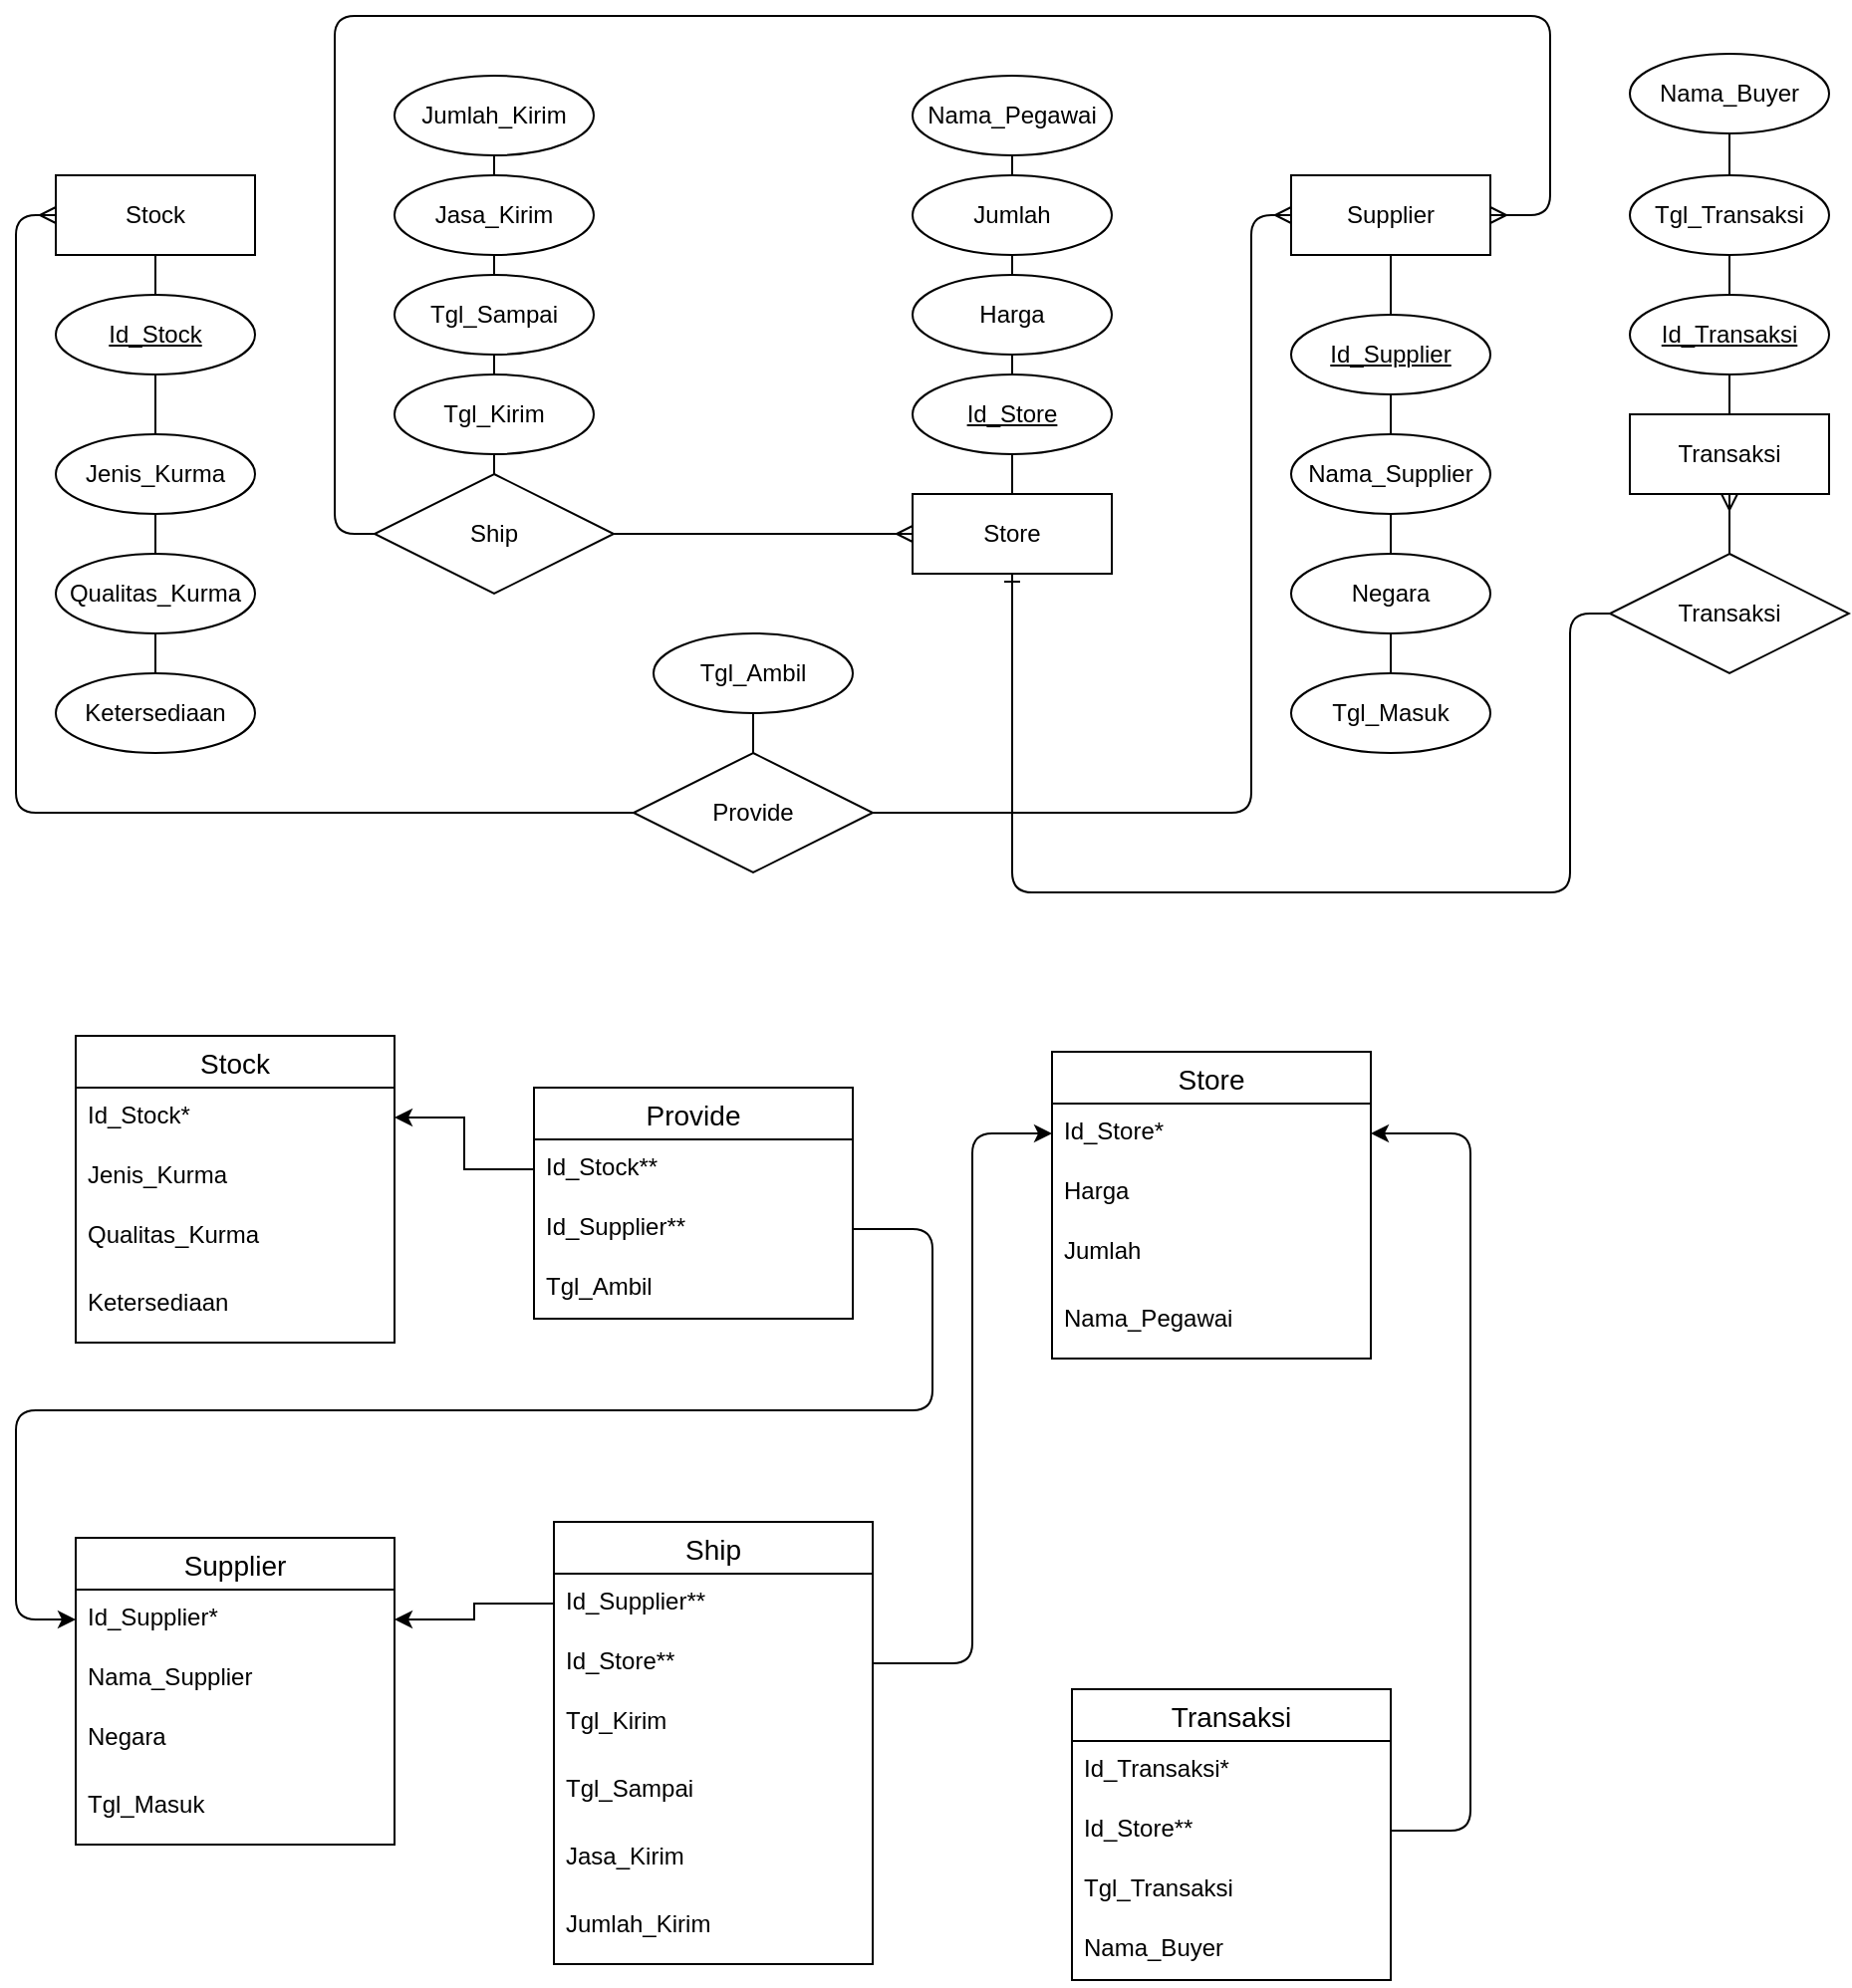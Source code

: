 <mxfile version="14.6.9" type="device"><diagram id="KUfPyJ750ZyNFwixVjuL" name="Page-1"><mxGraphModel dx="1967" dy="823" grid="1" gridSize="10" guides="1" tooltips="1" connect="1" arrows="1" fold="1" page="1" pageScale="1" pageWidth="850" pageHeight="1100" math="0" shadow="0"><root><mxCell id="0"/><mxCell id="1" parent="0"/><mxCell id="P723FpoUituXrHKXoF49-1" value="Supplier" style="whiteSpace=wrap;html=1;align=center;" parent="1" vertex="1"><mxGeometry x="-170" y="141" width="100" height="40" as="geometry"/></mxCell><mxCell id="P723FpoUituXrHKXoF49-2" value="Stock" style="whiteSpace=wrap;html=1;align=center;" parent="1" vertex="1"><mxGeometry x="-790" y="141" width="100" height="40" as="geometry"/></mxCell><mxCell id="P723FpoUituXrHKXoF49-3" value="Store" style="whiteSpace=wrap;html=1;align=center;" parent="1" vertex="1"><mxGeometry x="-360" y="301" width="100" height="40" as="geometry"/></mxCell><mxCell id="P723FpoUituXrHKXoF49-4" value="Id_Supplier" style="ellipse;whiteSpace=wrap;html=1;align=center;fontStyle=4;" parent="1" vertex="1"><mxGeometry x="-170" y="211" width="100" height="40" as="geometry"/></mxCell><mxCell id="P723FpoUituXrHKXoF49-5" value="Id_Store" style="ellipse;whiteSpace=wrap;html=1;align=center;fontStyle=4;" parent="1" vertex="1"><mxGeometry x="-360" y="241" width="100" height="40" as="geometry"/></mxCell><mxCell id="P723FpoUituXrHKXoF49-6" value="Id_Stock" style="ellipse;whiteSpace=wrap;html=1;align=center;fontStyle=4;" parent="1" vertex="1"><mxGeometry x="-790" y="201" width="100" height="40" as="geometry"/></mxCell><mxCell id="P723FpoUituXrHKXoF49-7" value="Ship" style="shape=rhombus;perimeter=rhombusPerimeter;whiteSpace=wrap;html=1;align=center;" parent="1" vertex="1"><mxGeometry x="-630" y="291" width="120" height="60" as="geometry"/></mxCell><mxCell id="P723FpoUituXrHKXoF49-8" value="Nama_Supplier" style="ellipse;whiteSpace=wrap;html=1;align=center;" parent="1" vertex="1"><mxGeometry x="-170" y="271" width="100" height="40" as="geometry"/></mxCell><mxCell id="P723FpoUituXrHKXoF49-9" value="Negara" style="ellipse;whiteSpace=wrap;html=1;align=center;" parent="1" vertex="1"><mxGeometry x="-170" y="331" width="100" height="40" as="geometry"/></mxCell><mxCell id="P723FpoUituXrHKXoF49-10" value="Tgl_Masuk" style="ellipse;whiteSpace=wrap;html=1;align=center;" parent="1" vertex="1"><mxGeometry x="-170" y="391" width="100" height="40" as="geometry"/></mxCell><mxCell id="P723FpoUituXrHKXoF49-11" value="Jenis_Kurma" style="ellipse;whiteSpace=wrap;html=1;align=center;" parent="1" vertex="1"><mxGeometry x="-790" y="271" width="100" height="40" as="geometry"/></mxCell><mxCell id="P723FpoUituXrHKXoF49-12" value="Tgl_Kirim" style="ellipse;whiteSpace=wrap;html=1;align=center;" parent="1" vertex="1"><mxGeometry x="-620" y="241" width="100" height="40" as="geometry"/></mxCell><mxCell id="P723FpoUituXrHKXoF49-15" value="Tgl_Sampai" style="ellipse;whiteSpace=wrap;html=1;align=center;" parent="1" vertex="1"><mxGeometry x="-620" y="191" width="100" height="40" as="geometry"/></mxCell><mxCell id="P723FpoUituXrHKXoF49-16" value="Jasa_Kirim" style="ellipse;whiteSpace=wrap;html=1;align=center;" parent="1" vertex="1"><mxGeometry x="-620" y="141" width="100" height="40" as="geometry"/></mxCell><mxCell id="P723FpoUituXrHKXoF49-17" value="Jumlah_Kirim" style="ellipse;whiteSpace=wrap;html=1;align=center;" parent="1" vertex="1"><mxGeometry x="-620" y="91" width="100" height="40" as="geometry"/></mxCell><mxCell id="P723FpoUituXrHKXoF49-18" value="Qualitas_Kurma" style="ellipse;whiteSpace=wrap;html=1;align=center;" parent="1" vertex="1"><mxGeometry x="-790" y="331" width="100" height="40" as="geometry"/></mxCell><mxCell id="P723FpoUituXrHKXoF49-19" value="Ketersediaan" style="ellipse;whiteSpace=wrap;html=1;align=center;" parent="1" vertex="1"><mxGeometry x="-790" y="391" width="100" height="40" as="geometry"/></mxCell><mxCell id="P723FpoUituXrHKXoF49-21" value="Harga" style="ellipse;whiteSpace=wrap;html=1;align=center;" parent="1" vertex="1"><mxGeometry x="-360" y="191" width="100" height="40" as="geometry"/></mxCell><mxCell id="P723FpoUituXrHKXoF49-22" value="Jumlah" style="ellipse;whiteSpace=wrap;html=1;align=center;" parent="1" vertex="1"><mxGeometry x="-360" y="141" width="100" height="40" as="geometry"/></mxCell><mxCell id="P723FpoUituXrHKXoF49-25" value="Nama_Pegawai" style="ellipse;whiteSpace=wrap;html=1;align=center;" parent="1" vertex="1"><mxGeometry x="-360" y="91" width="100" height="40" as="geometry"/></mxCell><mxCell id="P723FpoUituXrHKXoF49-26" value="Transaksi" style="whiteSpace=wrap;html=1;align=center;" parent="1" vertex="1"><mxGeometry y="261" width="100" height="40" as="geometry"/></mxCell><mxCell id="P723FpoUituXrHKXoF49-29" value="" style="endArrow=none;html=1;rounded=0;exitX=0.5;exitY=0;exitDx=0;exitDy=0;entryX=0.5;entryY=1;entryDx=0;entryDy=0;" parent="1" source="P723FpoUituXrHKXoF49-4" target="P723FpoUituXrHKXoF49-1" edge="1"><mxGeometry relative="1" as="geometry"><mxPoint x="110" y="261" as="sourcePoint"/><mxPoint x="270" y="261" as="targetPoint"/></mxGeometry></mxCell><mxCell id="P723FpoUituXrHKXoF49-31" value="" style="endArrow=none;html=1;rounded=0;exitX=0.5;exitY=1;exitDx=0;exitDy=0;entryX=0.5;entryY=0;entryDx=0;entryDy=0;" parent="1" source="P723FpoUituXrHKXoF49-4" target="P723FpoUituXrHKXoF49-8" edge="1"><mxGeometry relative="1" as="geometry"><mxPoint x="110" y="261" as="sourcePoint"/><mxPoint x="270" y="261" as="targetPoint"/></mxGeometry></mxCell><mxCell id="P723FpoUituXrHKXoF49-32" value="" style="endArrow=none;html=1;rounded=0;exitX=0.5;exitY=1;exitDx=0;exitDy=0;entryX=0.5;entryY=0;entryDx=0;entryDy=0;" parent="1" source="P723FpoUituXrHKXoF49-8" target="P723FpoUituXrHKXoF49-9" edge="1"><mxGeometry relative="1" as="geometry"><mxPoint x="-110" y="261" as="sourcePoint"/><mxPoint x="-110" y="281" as="targetPoint"/></mxGeometry></mxCell><mxCell id="P723FpoUituXrHKXoF49-33" value="" style="endArrow=none;html=1;rounded=0;exitX=0.5;exitY=1;exitDx=0;exitDy=0;entryX=0.5;entryY=0;entryDx=0;entryDy=0;" parent="1" source="P723FpoUituXrHKXoF49-9" target="P723FpoUituXrHKXoF49-10" edge="1"><mxGeometry relative="1" as="geometry"><mxPoint x="110" y="331" as="sourcePoint"/><mxPoint x="270" y="331" as="targetPoint"/></mxGeometry></mxCell><mxCell id="P723FpoUituXrHKXoF49-34" value="" style="endArrow=none;html=1;rounded=0;exitX=0.5;exitY=0;exitDx=0;exitDy=0;entryX=0.5;entryY=1;entryDx=0;entryDy=0;" parent="1" source="P723FpoUituXrHKXoF49-7" target="P723FpoUituXrHKXoF49-12" edge="1"><mxGeometry relative="1" as="geometry"><mxPoint x="370" y="201" as="sourcePoint"/><mxPoint x="530" y="201" as="targetPoint"/></mxGeometry></mxCell><mxCell id="P723FpoUituXrHKXoF49-35" value="" style="endArrow=none;html=1;rounded=0;entryX=0.5;entryY=0;entryDx=0;entryDy=0;exitX=0.5;exitY=1;exitDx=0;exitDy=0;" parent="1" source="P723FpoUituXrHKXoF49-16" target="P723FpoUituXrHKXoF49-15" edge="1"><mxGeometry relative="1" as="geometry"><mxPoint x="220" y="251" as="sourcePoint"/><mxPoint x="230.0" y="221" as="targetPoint"/></mxGeometry></mxCell><mxCell id="P723FpoUituXrHKXoF49-36" value="" style="endArrow=none;html=1;rounded=0;exitX=0.5;exitY=1;exitDx=0;exitDy=0;entryX=0.5;entryY=0;entryDx=0;entryDy=0;" parent="1" source="P723FpoUituXrHKXoF49-15" target="P723FpoUituXrHKXoF49-12" edge="1"><mxGeometry relative="1" as="geometry"><mxPoint x="240.0" y="211" as="sourcePoint"/><mxPoint x="240.0" y="231" as="targetPoint"/></mxGeometry></mxCell><mxCell id="P723FpoUituXrHKXoF49-37" value="" style="endArrow=none;html=1;rounded=0;exitX=0.5;exitY=1;exitDx=0;exitDy=0;entryX=0.5;entryY=0;entryDx=0;entryDy=0;" parent="1" source="P723FpoUituXrHKXoF49-2" target="P723FpoUituXrHKXoF49-6" edge="1"><mxGeometry relative="1" as="geometry"><mxPoint x="-690" y="201" as="sourcePoint"/><mxPoint x="-530" y="201" as="targetPoint"/></mxGeometry></mxCell><mxCell id="P723FpoUituXrHKXoF49-38" value="" style="endArrow=none;html=1;rounded=0;exitX=0.5;exitY=1;exitDx=0;exitDy=0;entryX=0.5;entryY=0;entryDx=0;entryDy=0;" parent="1" source="P723FpoUituXrHKXoF49-6" target="P723FpoUituXrHKXoF49-11" edge="1"><mxGeometry relative="1" as="geometry"><mxPoint x="-730" y="191" as="sourcePoint"/><mxPoint x="-730" y="211" as="targetPoint"/></mxGeometry></mxCell><mxCell id="P723FpoUituXrHKXoF49-39" value="" style="endArrow=none;html=1;rounded=0;exitX=0.5;exitY=1;exitDx=0;exitDy=0;entryX=0.5;entryY=0;entryDx=0;entryDy=0;" parent="1" source="P723FpoUituXrHKXoF49-11" target="P723FpoUituXrHKXoF49-18" edge="1"><mxGeometry relative="1" as="geometry"><mxPoint x="-730" y="251" as="sourcePoint"/><mxPoint x="-730" y="281" as="targetPoint"/></mxGeometry></mxCell><mxCell id="P723FpoUituXrHKXoF49-40" value="" style="endArrow=none;html=1;rounded=0;entryX=0.5;entryY=0;entryDx=0;entryDy=0;" parent="1" target="P723FpoUituXrHKXoF49-19" edge="1"><mxGeometry relative="1" as="geometry"><mxPoint x="-740" y="371" as="sourcePoint"/><mxPoint x="-720" y="291" as="targetPoint"/></mxGeometry></mxCell><mxCell id="P723FpoUituXrHKXoF49-41" value="" style="endArrow=none;html=1;rounded=0;exitX=0.5;exitY=0;exitDx=0;exitDy=0;entryX=0.5;entryY=1;entryDx=0;entryDy=0;" parent="1" source="P723FpoUituXrHKXoF49-3" target="P723FpoUituXrHKXoF49-5" edge="1"><mxGeometry relative="1" as="geometry"><mxPoint x="710" y="261" as="sourcePoint"/><mxPoint x="-290" y="251" as="targetPoint"/></mxGeometry></mxCell><mxCell id="P723FpoUituXrHKXoF49-42" value="" style="endArrow=none;html=1;rounded=0;entryX=0.5;entryY=1;entryDx=0;entryDy=0;exitX=0.5;exitY=0;exitDx=0;exitDy=0;" parent="1" source="P723FpoUituXrHKXoF49-5" target="P723FpoUituXrHKXoF49-21" edge="1"><mxGeometry relative="1" as="geometry"><mxPoint x="640" y="251" as="sourcePoint"/><mxPoint x="650" y="221" as="targetPoint"/></mxGeometry></mxCell><mxCell id="P723FpoUituXrHKXoF49-43" value="" style="endArrow=none;html=1;rounded=0;entryX=0.5;entryY=1;entryDx=0;entryDy=0;exitX=0.5;exitY=0;exitDx=0;exitDy=0;" parent="1" source="P723FpoUituXrHKXoF49-21" target="P723FpoUituXrHKXoF49-22" edge="1"><mxGeometry relative="1" as="geometry"><mxPoint x="-310" y="101" as="sourcePoint"/><mxPoint x="660" y="231" as="targetPoint"/></mxGeometry></mxCell><mxCell id="P723FpoUituXrHKXoF49-45" value="" style="endArrow=none;html=1;rounded=0;entryX=0.5;entryY=1;entryDx=0;entryDy=0;exitX=0.5;exitY=0;exitDx=0;exitDy=0;" parent="1" source="P723FpoUituXrHKXoF49-22" target="P723FpoUituXrHKXoF49-25" edge="1"><mxGeometry relative="1" as="geometry"><mxPoint x="550" y="221" as="sourcePoint"/><mxPoint x="550" y="251" as="targetPoint"/></mxGeometry></mxCell><mxCell id="P723FpoUituXrHKXoF49-46" value="" style="endArrow=none;html=1;rounded=0;exitX=0.5;exitY=1;exitDx=0;exitDy=0;entryX=0.5;entryY=0;entryDx=0;entryDy=0;" parent="1" source="ccdMirFlTJzHj4B6wbdI-1" target="P723FpoUituXrHKXoF49-26" edge="1"><mxGeometry relative="1" as="geometry"><mxPoint x="1090.0" y="201.0" as="sourcePoint"/><mxPoint x="170" y="151" as="targetPoint"/></mxGeometry></mxCell><mxCell id="P723FpoUituXrHKXoF49-47" value="Nama_Buyer" style="ellipse;whiteSpace=wrap;html=1;align=center;" parent="1" vertex="1"><mxGeometry y="80" width="100" height="40" as="geometry"/></mxCell><mxCell id="P723FpoUituXrHKXoF49-51" value="" style="endArrow=none;html=1;rounded=0;entryX=0.5;entryY=0;entryDx=0;entryDy=0;exitX=0.5;exitY=1;exitDx=0;exitDy=0;" parent="1" source="P723FpoUituXrHKXoF49-17" target="P723FpoUituXrHKXoF49-16" edge="1"><mxGeometry relative="1" as="geometry"><mxPoint x="-410" y="41" as="sourcePoint"/><mxPoint x="360" y="301" as="targetPoint"/></mxGeometry></mxCell><mxCell id="P723FpoUituXrHKXoF49-52" value="Provide" style="shape=rhombus;perimeter=rhombusPerimeter;whiteSpace=wrap;html=1;align=center;" parent="1" vertex="1"><mxGeometry x="-500" y="431" width="120" height="60" as="geometry"/></mxCell><mxCell id="P723FpoUituXrHKXoF49-53" value="Tgl_Ambil" style="ellipse;whiteSpace=wrap;html=1;align=center;" parent="1" vertex="1"><mxGeometry x="-490" y="371" width="100" height="40" as="geometry"/></mxCell><mxCell id="P723FpoUituXrHKXoF49-54" value="" style="endArrow=none;html=1;rounded=0;exitX=0.5;exitY=0;exitDx=0;exitDy=0;entryX=0.5;entryY=1;entryDx=0;entryDy=0;" parent="1" source="P723FpoUituXrHKXoF49-52" target="P723FpoUituXrHKXoF49-53" edge="1"><mxGeometry relative="1" as="geometry"><mxPoint x="-260" y="251" as="sourcePoint"/><mxPoint x="-100" y="251" as="targetPoint"/></mxGeometry></mxCell><mxCell id="P723FpoUituXrHKXoF49-55" value="" style="fontSize=12;html=1;endArrow=ERmany;endFill=0;entryX=0;entryY=0.5;entryDx=0;entryDy=0;exitX=1;exitY=0.5;exitDx=0;exitDy=0;" parent="1" source="P723FpoUituXrHKXoF49-52" target="P723FpoUituXrHKXoF49-1" edge="1"><mxGeometry width="100" height="100" relative="1" as="geometry"><mxPoint x="-230" y="301" as="sourcePoint"/><mxPoint x="-130" y="201" as="targetPoint"/><Array as="points"><mxPoint x="-190" y="461"/><mxPoint x="-190" y="311"/><mxPoint x="-190" y="161"/></Array></mxGeometry></mxCell><mxCell id="P723FpoUituXrHKXoF49-57" value="" style="fontSize=12;html=1;endArrow=ERmany;entryX=0;entryY=0.5;entryDx=0;entryDy=0;exitX=1;exitY=0.5;exitDx=0;exitDy=0;" parent="1" source="P723FpoUituXrHKXoF49-7" target="P723FpoUituXrHKXoF49-3" edge="1"><mxGeometry width="100" height="100" relative="1" as="geometry"><mxPoint x="180" y="331" as="sourcePoint"/><mxPoint x="280" y="231" as="targetPoint"/></mxGeometry></mxCell><mxCell id="P723FpoUituXrHKXoF49-58" value="" style="fontSize=12;html=1;endArrow=ERmany;entryX=1;entryY=0.5;entryDx=0;entryDy=0;exitX=0;exitY=0.5;exitDx=0;exitDy=0;" parent="1" source="P723FpoUituXrHKXoF49-7" target="P723FpoUituXrHKXoF49-1" edge="1"><mxGeometry width="100" height="100" relative="1" as="geometry"><mxPoint x="180" y="331" as="sourcePoint"/><mxPoint x="280" y="231" as="targetPoint"/><Array as="points"><mxPoint x="-650" y="321"/><mxPoint x="-650" y="61"/><mxPoint x="-40" y="61"/><mxPoint x="-40" y="161"/></Array></mxGeometry></mxCell><mxCell id="P723FpoUituXrHKXoF49-60" style="edgeStyle=none;rounded=0;orthogonalLoop=1;jettySize=auto;html=1;entryX=0;entryY=0.5;entryDx=0;entryDy=0;" parent="1" source="P723FpoUituXrHKXoF49-52" target="P723FpoUituXrHKXoF49-52" edge="1"><mxGeometry relative="1" as="geometry"/></mxCell><mxCell id="P723FpoUituXrHKXoF49-61" value="" style="fontSize=12;html=1;endArrow=ERmany;exitX=0;exitY=0.5;exitDx=0;exitDy=0;entryX=0;entryY=0.5;entryDx=0;entryDy=0;" parent="1" source="P723FpoUituXrHKXoF49-52" target="P723FpoUituXrHKXoF49-2" edge="1"><mxGeometry width="100" height="100" relative="1" as="geometry"><mxPoint x="-390" y="291" as="sourcePoint"/><mxPoint x="-610" y="161" as="targetPoint"/><Array as="points"><mxPoint x="-620" y="461"/><mxPoint x="-810" y="461"/><mxPoint x="-810" y="161"/></Array></mxGeometry></mxCell><mxCell id="P723FpoUituXrHKXoF49-65" value="Transaksi" style="shape=rhombus;perimeter=rhombusPerimeter;whiteSpace=wrap;html=1;align=center;" parent="1" vertex="1"><mxGeometry x="-10" y="331" width="120" height="60" as="geometry"/></mxCell><mxCell id="P723FpoUituXrHKXoF49-66" value="Tgl_Transaksi" style="ellipse;whiteSpace=wrap;html=1;align=center;" parent="1" vertex="1"><mxGeometry y="141" width="100" height="40" as="geometry"/></mxCell><mxCell id="P723FpoUituXrHKXoF49-68" value="" style="fontSize=12;html=1;endArrow=ERmany;entryX=0.5;entryY=1;entryDx=0;entryDy=0;exitX=0.5;exitY=0;exitDx=0;exitDy=0;" parent="1" source="P723FpoUituXrHKXoF49-65" target="P723FpoUituXrHKXoF49-26" edge="1"><mxGeometry width="100" height="100" relative="1" as="geometry"><mxPoint x="730" y="271" as="sourcePoint"/><mxPoint x="830" y="171" as="targetPoint"/><Array as="points"/></mxGeometry></mxCell><mxCell id="P723FpoUituXrHKXoF49-69" value="" style="fontSize=12;html=1;endArrow=ERone;endFill=1;entryX=0.5;entryY=1;entryDx=0;entryDy=0;exitX=0;exitY=0.5;exitDx=0;exitDy=0;" parent="1" source="P723FpoUituXrHKXoF49-65" target="P723FpoUituXrHKXoF49-3" edge="1"><mxGeometry width="100" height="100" relative="1" as="geometry"><mxPoint x="760" y="271" as="sourcePoint"/><mxPoint x="-310" y="391" as="targetPoint"/><Array as="points"><mxPoint x="-10" y="361"/><mxPoint x="-30" y="361"/><mxPoint x="-30" y="501"/><mxPoint x="-310" y="501"/></Array></mxGeometry></mxCell><mxCell id="P723FpoUituXrHKXoF49-72" value="Stock" style="swimlane;fontStyle=0;childLayout=stackLayout;horizontal=1;startSize=26;horizontalStack=0;resizeParent=1;resizeParentMax=0;resizeLast=0;collapsible=1;marginBottom=0;align=center;fontSize=14;" parent="1" vertex="1"><mxGeometry x="-780" y="573" width="160" height="154" as="geometry"/></mxCell><mxCell id="P723FpoUituXrHKXoF49-73" value="Id_Stock*" style="text;strokeColor=none;fillColor=none;spacingLeft=4;spacingRight=4;overflow=hidden;rotatable=0;points=[[0,0.5],[1,0.5]];portConstraint=eastwest;fontSize=12;" parent="P723FpoUituXrHKXoF49-72" vertex="1"><mxGeometry y="26" width="160" height="30" as="geometry"/></mxCell><mxCell id="P723FpoUituXrHKXoF49-74" value="Jenis_Kurma" style="text;strokeColor=none;fillColor=none;spacingLeft=4;spacingRight=4;overflow=hidden;rotatable=0;points=[[0,0.5],[1,0.5]];portConstraint=eastwest;fontSize=12;" parent="P723FpoUituXrHKXoF49-72" vertex="1"><mxGeometry y="56" width="160" height="30" as="geometry"/></mxCell><mxCell id="P723FpoUituXrHKXoF49-75" value="Qualitas_Kurma" style="text;strokeColor=none;fillColor=none;spacingLeft=4;spacingRight=4;overflow=hidden;rotatable=0;points=[[0,0.5],[1,0.5]];portConstraint=eastwest;fontSize=12;" parent="P723FpoUituXrHKXoF49-72" vertex="1"><mxGeometry y="86" width="160" height="34" as="geometry"/></mxCell><mxCell id="htAHWbxKvbB6LCMkBZrW-8" value="Ketersediaan" style="text;strokeColor=none;fillColor=none;spacingLeft=4;spacingRight=4;overflow=hidden;rotatable=0;points=[[0,0.5],[1,0.5]];portConstraint=eastwest;fontSize=12;" parent="P723FpoUituXrHKXoF49-72" vertex="1"><mxGeometry y="120" width="160" height="34" as="geometry"/></mxCell><mxCell id="P723FpoUituXrHKXoF49-79" value="Provide" style="swimlane;fontStyle=0;childLayout=stackLayout;horizontal=1;startSize=26;horizontalStack=0;resizeParent=1;resizeParentMax=0;resizeLast=0;collapsible=1;marginBottom=0;align=center;fontSize=14;" parent="1" vertex="1"><mxGeometry x="-550" y="599" width="160" height="116" as="geometry"/></mxCell><mxCell id="P723FpoUituXrHKXoF49-80" value="Id_Stock**" style="text;strokeColor=none;fillColor=none;spacingLeft=4;spacingRight=4;overflow=hidden;rotatable=0;points=[[0,0.5],[1,0.5]];portConstraint=eastwest;fontSize=12;" parent="P723FpoUituXrHKXoF49-79" vertex="1"><mxGeometry y="26" width="160" height="30" as="geometry"/></mxCell><mxCell id="P723FpoUituXrHKXoF49-81" value="Id_Supplier**" style="text;strokeColor=none;fillColor=none;spacingLeft=4;spacingRight=4;overflow=hidden;rotatable=0;points=[[0,0.5],[1,0.5]];portConstraint=eastwest;fontSize=12;" parent="P723FpoUituXrHKXoF49-79" vertex="1"><mxGeometry y="56" width="160" height="30" as="geometry"/></mxCell><mxCell id="P723FpoUituXrHKXoF49-82" value="Tgl_Ambil" style="text;strokeColor=none;fillColor=none;spacingLeft=4;spacingRight=4;overflow=hidden;rotatable=0;points=[[0,0.5],[1,0.5]];portConstraint=eastwest;fontSize=12;" parent="P723FpoUituXrHKXoF49-79" vertex="1"><mxGeometry y="86" width="160" height="30" as="geometry"/></mxCell><mxCell id="P723FpoUituXrHKXoF49-84" value="Supplier" style="swimlane;fontStyle=0;childLayout=stackLayout;horizontal=1;startSize=26;horizontalStack=0;resizeParent=1;resizeParentMax=0;resizeLast=0;collapsible=1;marginBottom=0;align=center;fontSize=14;" parent="1" vertex="1"><mxGeometry x="-780" y="825" width="160" height="154" as="geometry"/></mxCell><mxCell id="P723FpoUituXrHKXoF49-85" value="Id_Supplier*" style="text;strokeColor=none;fillColor=none;spacingLeft=4;spacingRight=4;overflow=hidden;rotatable=0;points=[[0,0.5],[1,0.5]];portConstraint=eastwest;fontSize=12;" parent="P723FpoUituXrHKXoF49-84" vertex="1"><mxGeometry y="26" width="160" height="30" as="geometry"/></mxCell><mxCell id="P723FpoUituXrHKXoF49-86" value="Nama_Supplier" style="text;strokeColor=none;fillColor=none;spacingLeft=4;spacingRight=4;overflow=hidden;rotatable=0;points=[[0,0.5],[1,0.5]];portConstraint=eastwest;fontSize=12;" parent="P723FpoUituXrHKXoF49-84" vertex="1"><mxGeometry y="56" width="160" height="30" as="geometry"/></mxCell><mxCell id="P723FpoUituXrHKXoF49-87" value="Negara" style="text;strokeColor=none;fillColor=none;spacingLeft=4;spacingRight=4;overflow=hidden;rotatable=0;points=[[0,0.5],[1,0.5]];portConstraint=eastwest;fontSize=12;" parent="P723FpoUituXrHKXoF49-84" vertex="1"><mxGeometry y="86" width="160" height="34" as="geometry"/></mxCell><mxCell id="htAHWbxKvbB6LCMkBZrW-2" value="Tgl_Masuk" style="text;strokeColor=none;fillColor=none;spacingLeft=4;spacingRight=4;overflow=hidden;rotatable=0;points=[[0,0.5],[1,0.5]];portConstraint=eastwest;fontSize=12;" parent="P723FpoUituXrHKXoF49-84" vertex="1"><mxGeometry y="120" width="160" height="34" as="geometry"/></mxCell><mxCell id="P723FpoUituXrHKXoF49-89" value="" style="endArrow=classic;html=1;exitX=1;exitY=0.5;exitDx=0;exitDy=0;entryX=0;entryY=0.5;entryDx=0;entryDy=0;" parent="1" source="P723FpoUituXrHKXoF49-81" target="P723FpoUituXrHKXoF49-85" edge="1"><mxGeometry width="50" height="50" relative="1" as="geometry"><mxPoint x="-90" y="681" as="sourcePoint"/><mxPoint x="-40" y="631" as="targetPoint"/><Array as="points"><mxPoint x="-350" y="670"/><mxPoint x="-350" y="761"/><mxPoint x="-810" y="761"/><mxPoint x="-810" y="866"/></Array></mxGeometry></mxCell><mxCell id="P723FpoUituXrHKXoF49-90" value="Ship" style="swimlane;fontStyle=0;childLayout=stackLayout;horizontal=1;startSize=26;horizontalStack=0;resizeParent=1;resizeParentMax=0;resizeLast=0;collapsible=1;marginBottom=0;align=center;fontSize=14;" parent="1" vertex="1"><mxGeometry x="-540" y="817" width="160" height="222" as="geometry"/></mxCell><mxCell id="P723FpoUituXrHKXoF49-91" value="Id_Supplier**" style="text;strokeColor=none;fillColor=none;spacingLeft=4;spacingRight=4;overflow=hidden;rotatable=0;points=[[0,0.5],[1,0.5]];portConstraint=eastwest;fontSize=12;" parent="P723FpoUituXrHKXoF49-90" vertex="1"><mxGeometry y="26" width="160" height="30" as="geometry"/></mxCell><mxCell id="P723FpoUituXrHKXoF49-92" value="Id_Store**" style="text;strokeColor=none;fillColor=none;spacingLeft=4;spacingRight=4;overflow=hidden;rotatable=0;points=[[0,0.5],[1,0.5]];portConstraint=eastwest;fontSize=12;" parent="P723FpoUituXrHKXoF49-90" vertex="1"><mxGeometry y="56" width="160" height="30" as="geometry"/></mxCell><mxCell id="P723FpoUituXrHKXoF49-93" value="Tgl_Kirim" style="text;strokeColor=none;fillColor=none;spacingLeft=4;spacingRight=4;overflow=hidden;rotatable=0;points=[[0,0.5],[1,0.5]];portConstraint=eastwest;fontSize=12;" parent="P723FpoUituXrHKXoF49-90" vertex="1"><mxGeometry y="86" width="160" height="34" as="geometry"/></mxCell><mxCell id="htAHWbxKvbB6LCMkBZrW-3" value="Tgl_Sampai" style="text;strokeColor=none;fillColor=none;spacingLeft=4;spacingRight=4;overflow=hidden;rotatable=0;points=[[0,0.5],[1,0.5]];portConstraint=eastwest;fontSize=12;" parent="P723FpoUituXrHKXoF49-90" vertex="1"><mxGeometry y="120" width="160" height="34" as="geometry"/></mxCell><mxCell id="htAHWbxKvbB6LCMkBZrW-4" value="Jasa_Kirim" style="text;strokeColor=none;fillColor=none;spacingLeft=4;spacingRight=4;overflow=hidden;rotatable=0;points=[[0,0.5],[1,0.5]];portConstraint=eastwest;fontSize=12;" parent="P723FpoUituXrHKXoF49-90" vertex="1"><mxGeometry y="154" width="160" height="34" as="geometry"/></mxCell><mxCell id="htAHWbxKvbB6LCMkBZrW-5" value="Jumlah_Kirim" style="text;strokeColor=none;fillColor=none;spacingLeft=4;spacingRight=4;overflow=hidden;rotatable=0;points=[[0,0.5],[1,0.5]];portConstraint=eastwest;fontSize=12;" parent="P723FpoUituXrHKXoF49-90" vertex="1"><mxGeometry y="188" width="160" height="34" as="geometry"/></mxCell><mxCell id="P723FpoUituXrHKXoF49-98" value="Store" style="swimlane;fontStyle=0;childLayout=stackLayout;horizontal=1;startSize=26;horizontalStack=0;resizeParent=1;resizeParentMax=0;resizeLast=0;collapsible=1;marginBottom=0;align=center;fontSize=14;" parent="1" vertex="1"><mxGeometry x="-290" y="581" width="160" height="154" as="geometry"/></mxCell><mxCell id="P723FpoUituXrHKXoF49-99" value="Id_Store*" style="text;strokeColor=none;fillColor=none;spacingLeft=4;spacingRight=4;overflow=hidden;rotatable=0;points=[[0,0.5],[1,0.5]];portConstraint=eastwest;fontSize=12;" parent="P723FpoUituXrHKXoF49-98" vertex="1"><mxGeometry y="26" width="160" height="30" as="geometry"/></mxCell><mxCell id="P723FpoUituXrHKXoF49-100" value="Harga" style="text;strokeColor=none;fillColor=none;spacingLeft=4;spacingRight=4;overflow=hidden;rotatable=0;points=[[0,0.5],[1,0.5]];portConstraint=eastwest;fontSize=12;" parent="P723FpoUituXrHKXoF49-98" vertex="1"><mxGeometry y="56" width="160" height="30" as="geometry"/></mxCell><mxCell id="P723FpoUituXrHKXoF49-101" value="Jumlah" style="text;strokeColor=none;fillColor=none;spacingLeft=4;spacingRight=4;overflow=hidden;rotatable=0;points=[[0,0.5],[1,0.5]];portConstraint=eastwest;fontSize=12;" parent="P723FpoUituXrHKXoF49-98" vertex="1"><mxGeometry y="86" width="160" height="34" as="geometry"/></mxCell><mxCell id="htAHWbxKvbB6LCMkBZrW-6" value="Nama_Pegawai" style="text;strokeColor=none;fillColor=none;spacingLeft=4;spacingRight=4;overflow=hidden;rotatable=0;points=[[0,0.5],[1,0.5]];portConstraint=eastwest;fontSize=12;" parent="P723FpoUituXrHKXoF49-98" vertex="1"><mxGeometry y="120" width="160" height="34" as="geometry"/></mxCell><mxCell id="P723FpoUituXrHKXoF49-103" value="" style="endArrow=classic;html=1;exitX=1;exitY=0.5;exitDx=0;exitDy=0;entryX=0;entryY=0.5;entryDx=0;entryDy=0;" parent="1" source="P723FpoUituXrHKXoF49-92" target="P723FpoUituXrHKXoF49-99" edge="1"><mxGeometry width="50" height="50" relative="1" as="geometry"><mxPoint x="460" y="541" as="sourcePoint"/><mxPoint x="510" y="491" as="targetPoint"/><Array as="points"><mxPoint x="-330" y="888"/><mxPoint x="-330" y="622"/></Array></mxGeometry></mxCell><mxCell id="P723FpoUituXrHKXoF49-104" value="Transaksi" style="swimlane;fontStyle=0;childLayout=stackLayout;horizontal=1;startSize=26;horizontalStack=0;resizeParent=1;resizeParentMax=0;resizeLast=0;collapsible=1;marginBottom=0;align=center;fontSize=14;" parent="1" vertex="1"><mxGeometry x="-280" y="901" width="160" height="146" as="geometry"/></mxCell><mxCell id="P723FpoUituXrHKXoF49-105" value="Id_Transaksi*" style="text;strokeColor=none;fillColor=none;spacingLeft=4;spacingRight=4;overflow=hidden;rotatable=0;points=[[0,0.5],[1,0.5]];portConstraint=eastwest;fontSize=12;" parent="P723FpoUituXrHKXoF49-104" vertex="1"><mxGeometry y="26" width="160" height="30" as="geometry"/></mxCell><mxCell id="P723FpoUituXrHKXoF49-106" value="Id_Store**" style="text;strokeColor=none;fillColor=none;spacingLeft=4;spacingRight=4;overflow=hidden;rotatable=0;points=[[0,0.5],[1,0.5]];portConstraint=eastwest;fontSize=12;" parent="P723FpoUituXrHKXoF49-104" vertex="1"><mxGeometry y="56" width="160" height="30" as="geometry"/></mxCell><mxCell id="ccdMirFlTJzHj4B6wbdI-7" value="Tgl_Transaksi" style="text;strokeColor=none;fillColor=none;spacingLeft=4;spacingRight=4;overflow=hidden;rotatable=0;points=[[0,0.5],[1,0.5]];portConstraint=eastwest;fontSize=12;" vertex="1" parent="P723FpoUituXrHKXoF49-104"><mxGeometry y="86" width="160" height="30" as="geometry"/></mxCell><mxCell id="ccdMirFlTJzHj4B6wbdI-8" value="Nama_Buyer" style="text;strokeColor=none;fillColor=none;spacingLeft=4;spacingRight=4;overflow=hidden;rotatable=0;points=[[0,0.5],[1,0.5]];portConstraint=eastwest;fontSize=12;" vertex="1" parent="P723FpoUituXrHKXoF49-104"><mxGeometry y="116" width="160" height="30" as="geometry"/></mxCell><mxCell id="P723FpoUituXrHKXoF49-112" value="" style="endArrow=classic;html=1;entryX=1;entryY=0.5;entryDx=0;entryDy=0;" parent="1" target="P723FpoUituXrHKXoF49-99" edge="1"><mxGeometry width="50" height="50" relative="1" as="geometry"><mxPoint x="-120" y="972" as="sourcePoint"/><mxPoint x="900" y="411" as="targetPoint"/><Array as="points"><mxPoint x="-80" y="972"/><mxPoint x="-80" y="840"/><mxPoint x="-80" y="801"/><mxPoint x="-80" y="622"/></Array></mxGeometry></mxCell><mxCell id="htAHWbxKvbB6LCMkBZrW-14" style="edgeStyle=orthogonalEdgeStyle;rounded=0;orthogonalLoop=1;jettySize=auto;html=1;exitX=0;exitY=0.5;exitDx=0;exitDy=0;entryX=1;entryY=0.5;entryDx=0;entryDy=0;" parent="1" source="P723FpoUituXrHKXoF49-91" target="P723FpoUituXrHKXoF49-85" edge="1"><mxGeometry relative="1" as="geometry"/></mxCell><mxCell id="htAHWbxKvbB6LCMkBZrW-15" style="edgeStyle=orthogonalEdgeStyle;rounded=0;orthogonalLoop=1;jettySize=auto;html=1;exitX=0;exitY=0.5;exitDx=0;exitDy=0;entryX=1;entryY=0.5;entryDx=0;entryDy=0;" parent="1" source="P723FpoUituXrHKXoF49-80" target="P723FpoUituXrHKXoF49-73" edge="1"><mxGeometry relative="1" as="geometry"/></mxCell><mxCell id="ccdMirFlTJzHj4B6wbdI-1" value="Id_Transaksi" style="ellipse;whiteSpace=wrap;html=1;align=center;fontStyle=4;" vertex="1" parent="1"><mxGeometry y="201" width="100" height="40" as="geometry"/></mxCell><mxCell id="ccdMirFlTJzHj4B6wbdI-4" value="" style="endArrow=none;html=1;rounded=0;exitX=0.5;exitY=1;exitDx=0;exitDy=0;entryX=0.5;entryY=0;entryDx=0;entryDy=0;" edge="1" parent="1" source="P723FpoUituXrHKXoF49-47" target="P723FpoUituXrHKXoF49-66"><mxGeometry relative="1" as="geometry"><mxPoint x="60" y="251" as="sourcePoint"/><mxPoint x="60" y="271" as="targetPoint"/></mxGeometry></mxCell><mxCell id="ccdMirFlTJzHj4B6wbdI-5" value="" style="endArrow=none;html=1;rounded=0;exitX=0.5;exitY=1;exitDx=0;exitDy=0;entryX=0.5;entryY=0;entryDx=0;entryDy=0;" edge="1" parent="1" source="P723FpoUituXrHKXoF49-66" target="ccdMirFlTJzHj4B6wbdI-1"><mxGeometry relative="1" as="geometry"><mxPoint x="70" y="261" as="sourcePoint"/><mxPoint x="70" y="281" as="targetPoint"/></mxGeometry></mxCell></root></mxGraphModel></diagram></mxfile>
